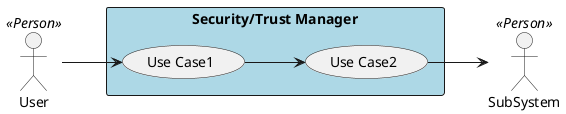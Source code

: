 @startuml

left to right direction

actor :User: <<Person>>
actor :SubSystem: <<Person>>


rectangle "Security/Trust Manager" #lightBlue {
UseCase UC1  as "Use Case1"
UseCase UC2  as "Use Case2"


User --> UC1
UC1 --> UC2
UC2 --> SubSystem
}

@enduml
